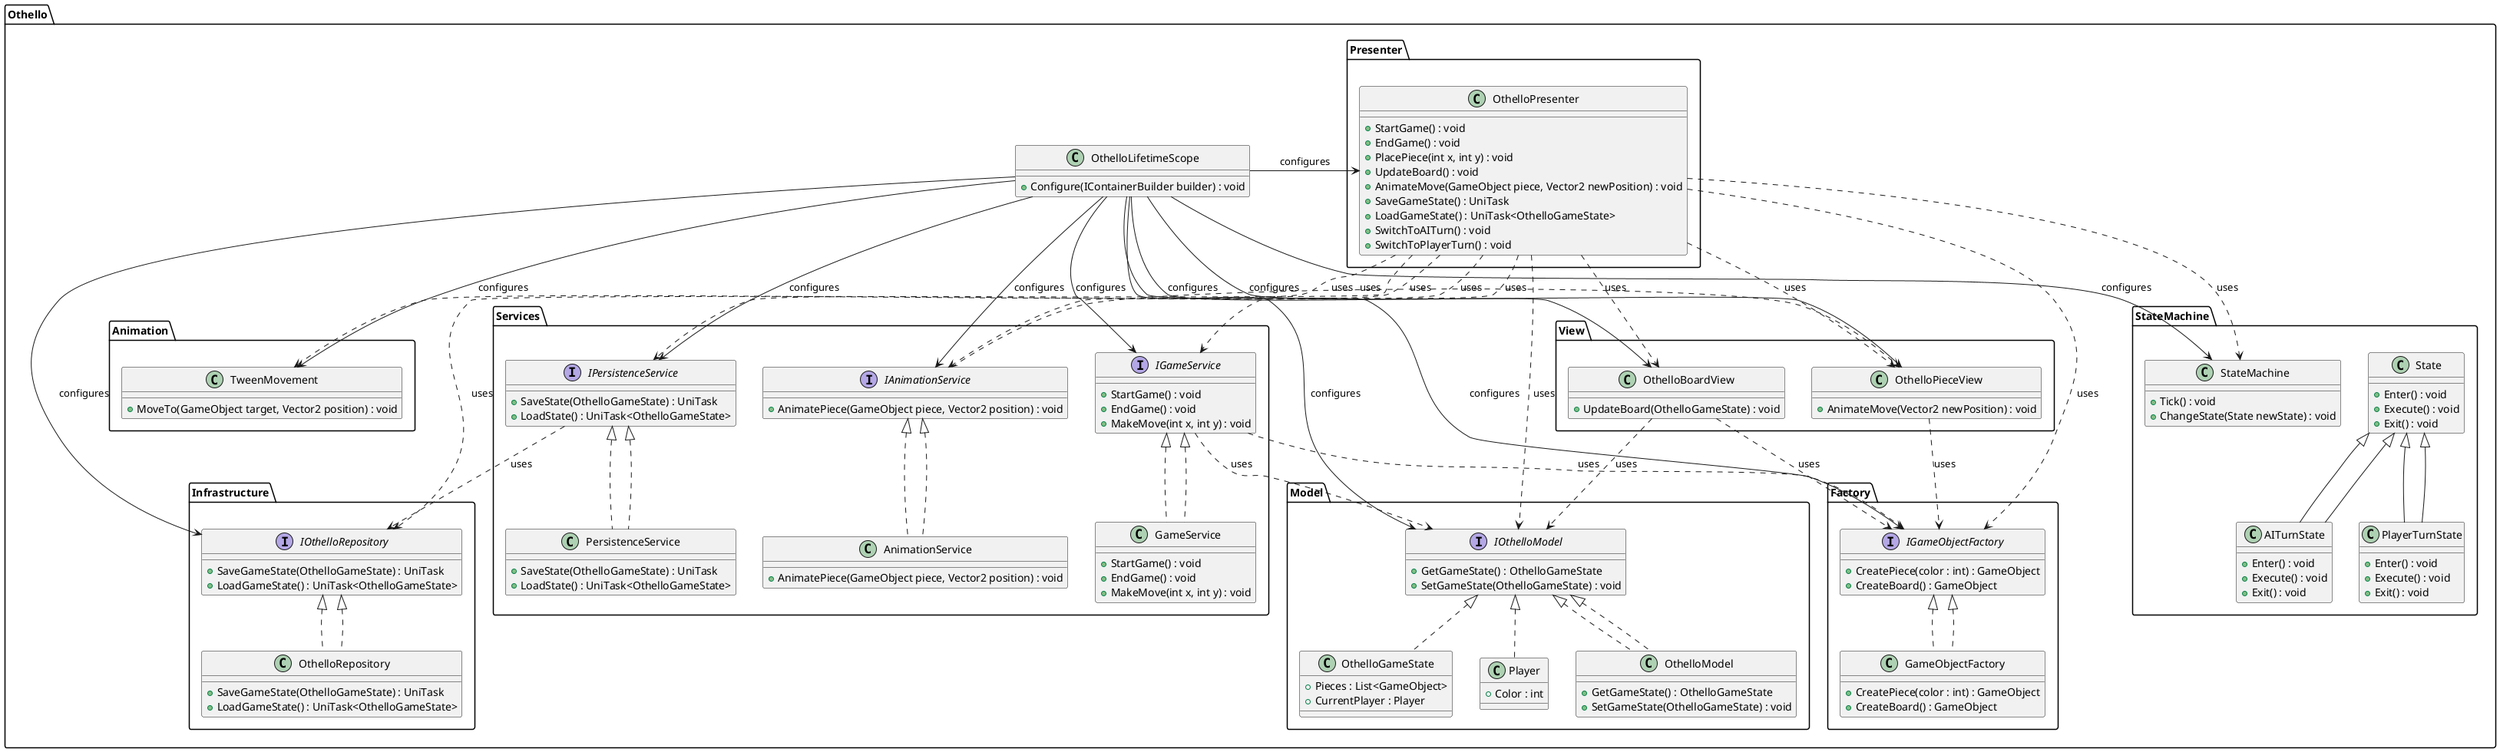 @startuml

package "Othello" {
    package Model {
        interface IOthelloModel {
            +GetGameState() : OthelloGameState
            +SetGameState(OthelloGameState) : void
        }

        class OthelloGameState {
            +Pieces : List<GameObject>
            +CurrentPlayer : Player
        }

        class Player {
            +Color : int
        }

        class OthelloModel implements IOthelloModel {
            +GetGameState() : OthelloGameState
            +SetGameState(OthelloGameState) : void
        }
    }

    package View {
        class OthelloBoardView {
            +UpdateBoard(OthelloGameState) : void
        }

        class OthelloPieceView {
            +AnimateMove(Vector2 newPosition) : void
        }
    }

    package Presenter {
        class OthelloPresenter {
            +StartGame() : void
            +EndGame() : void
            +PlacePiece(int x, int y) : void
            +UpdateBoard() : void
            +AnimateMove(GameObject piece, Vector2 newPosition) : void
            +SaveGameState() : UniTask
            +LoadGameState() : UniTask<OthelloGameState>
            +SwitchToAITurn() : void
            +SwitchToPlayerTurn() : void
        }
    }

    package Infrastructure {
        interface IOthelloRepository {
            +SaveGameState(OthelloGameState) : UniTask
            +LoadGameState() : UniTask<OthelloGameState>
        }

        class OthelloRepository implements IOthelloRepository {
            +SaveGameState(OthelloGameState) : UniTask
            +LoadGameState() : UniTask<OthelloGameState>
        }
    }

    package Animation {
        class TweenMovement {
            +MoveTo(GameObject target, Vector2 position) : void
        }
    }

    package Services {
        interface IGameService {
            +StartGame() : void
            +EndGame() : void
            +MakeMove(int x, int y) : void
        }

        class GameService implements IGameService {
            +StartGame() : void
            +EndGame() : void
            +MakeMove(int x, int y) : void
        }

        interface IAnimationService {
            +AnimatePiece(GameObject piece, Vector2 position) : void
        }

        class AnimationService implements IAnimationService {
            +AnimatePiece(GameObject piece, Vector2 position) : void
        }

        interface IPersistenceService {
            +SaveState(OthelloGameState) : UniTask
            +LoadState() : UniTask<OthelloGameState>
        }

        class PersistenceService implements IPersistenceService {
            +SaveState(OthelloGameState) : UniTask
            +LoadState() : UniTask<OthelloGameState>
        }
    }

    package Factory {
        interface IGameObjectFactory {
            +CreatePiece(color : int) : GameObject
            +CreateBoard() : GameObject
        }

        class GameObjectFactory implements IGameObjectFactory {
            +CreatePiece(color : int) : GameObject
            +CreateBoard() : GameObject
        }
    }

    package StateMachine {
        class State {
            +Enter() : void
            +Execute() : void
            +Exit() : void
        }

        class PlayerTurnState extends State {
            +Enter() : void
            +Execute() : void
            +Exit() : void
        }

        class AITurnState extends State {
            +Enter() : void
            +Execute() : void
            +Exit() : void
        }

        class StateMachine {
            +Tick() : void
            +ChangeState(State newState) : void
        }
    }

    class OthelloLifetimeScope {
        +Configure(IContainerBuilder builder) : void
    }

    OthelloLifetimeScope -down-> Model.IOthelloModel : configures
    OthelloLifetimeScope -up-> View.OthelloBoardView : configures
    OthelloLifetimeScope -up-> View.OthelloPieceView : configures
    OthelloLifetimeScope -down-> Services.IGameService : configures
    OthelloLifetimeScope -down-> Services.IAnimationService : configures
    OthelloLifetimeScope -down-> Services.IPersistenceService : configures
    OthelloLifetimeScope -down-> Animation.TweenMovement : configures
    OthelloLifetimeScope -down-> Infrastructure.IOthelloRepository : configures
    OthelloLifetimeScope -down-> Factory.IGameObjectFactory : configures
    OthelloLifetimeScope -down-> Presenter.OthelloPresenter : configures
    OthelloLifetimeScope -down-> StateMachine.StateMachine : configures

    Model.IOthelloModel <|.. Model.OthelloModel
    Model.IOthelloModel <|.. Model.OthelloGameState
    Model.IOthelloModel <|.. Model.Player

    Infrastructure.IOthelloRepository <|.. Infrastructure.OthelloRepository

    Services.IGameService <|.. Services.GameService
    Services.IAnimationService <|.. Services.AnimationService
    Services.IPersistenceService <|.. Services.PersistenceService

    Factory.IGameObjectFactory <|.. Factory.GameObjectFactory

    StateMachine.State <|-- StateMachine.PlayerTurnState
    StateMachine.State <|-- StateMachine.AITurnState

    Presenter.OthelloPresenter .down.> Model.IOthelloModel : uses
    Presenter.OthelloPresenter .down.> View.OthelloBoardView : uses
    Presenter.OthelloPresenter .down.> View.OthelloPieceView : uses
    Presenter.OthelloPresenter .down.> Services.IGameService : uses
    Presenter.OthelloPresenter .down.> Services.IAnimationService : uses
    Presenter.OthelloPresenter .down.> Services.IPersistenceService : uses
    Presenter.OthelloPresenter .down.> Animation.TweenMovement : uses
    Presenter.OthelloPresenter .down.> Infrastructure.IOthelloRepository : uses
    Presenter.OthelloPresenter .down.> Factory.IGameObjectFactory : uses
    Presenter.OthelloPresenter .down.> StateMachine.StateMachine : uses

    Services.IGameService .down.> Model.IOthelloModel : uses
    Services.IAnimationService .down.> View.OthelloPieceView : uses
    Services.IPersistenceService .down.> Infrastructure.IOthelloRepository : uses
    View.OthelloBoardView .down.> Model.IOthelloModel : uses

    Services.IGameService .down.> Factory.IGameObjectFactory : uses
    View.OthelloBoardView .down.> Factory.IGameObjectFactory : uses
    View.OthelloPieceView .down.> Factory.IGameObjectFactory : uses
}

@enduml

